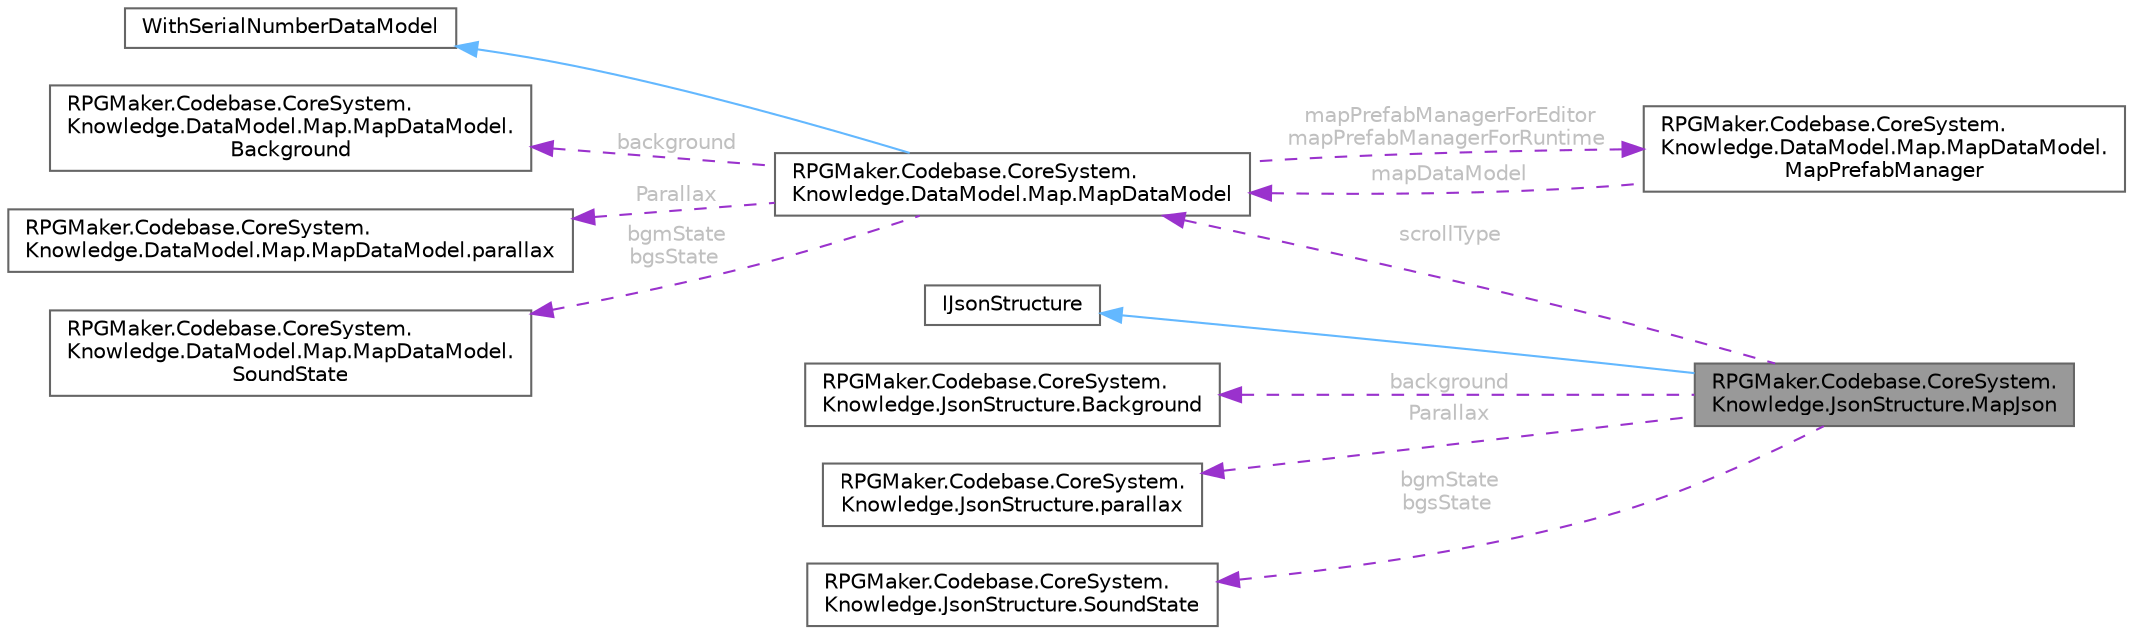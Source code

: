 digraph "RPGMaker.Codebase.CoreSystem.Knowledge.JsonStructure.MapJson"
{
 // LATEX_PDF_SIZE
  bgcolor="transparent";
  edge [fontname=Helvetica,fontsize=10,labelfontname=Helvetica,labelfontsize=10];
  node [fontname=Helvetica,fontsize=10,shape=box,height=0.2,width=0.4];
  rankdir="LR";
  Node1 [id="Node000001",label="RPGMaker.Codebase.CoreSystem.\lKnowledge.JsonStructure.MapJson",height=0.2,width=0.4,color="gray40", fillcolor="grey60", style="filled", fontcolor="black",tooltip="😁 マップJSON"];
  Node2 -> Node1 [id="edge1_Node000001_Node000002",dir="back",color="steelblue1",style="solid",tooltip=" "];
  Node2 [id="Node000002",label="IJsonStructure",height=0.2,width=0.4,color="gray40", fillcolor="white", style="filled",URL="$d2/d65/interface_r_p_g_maker_1_1_codebase_1_1_core_system_1_1_knowledge_1_1_json_structure_1_1_i_json_structure.html",tooltip="😁 JSON構造体インターフェース"];
  Node3 -> Node1 [id="edge2_Node000001_Node000003",dir="back",color="darkorchid3",style="dashed",tooltip=" ",label=" scrollType",fontcolor="grey" ];
  Node3 [id="Node000003",label="RPGMaker.Codebase.CoreSystem.\lKnowledge.DataModel.Map.MapDataModel",height=0.2,width=0.4,color="gray40", fillcolor="white", style="filled",URL="$d8/d51/class_r_p_g_maker_1_1_codebase_1_1_core_system_1_1_knowledge_1_1_data_model_1_1_map_1_1_map_data_model.html",tooltip="😁 マップ・データ・モデル"];
  Node4 -> Node3 [id="edge3_Node000003_Node000004",dir="back",color="steelblue1",style="solid",tooltip=" "];
  Node4 [id="Node000004",label="WithSerialNumberDataModel",height=0.2,width=0.4,color="gray40", fillcolor="white", style="filled",tooltip=" "];
  Node5 -> Node3 [id="edge4_Node000003_Node000005",dir="back",color="darkorchid3",style="dashed",tooltip=" ",label=" background",fontcolor="grey" ];
  Node5 [id="Node000005",label="RPGMaker.Codebase.CoreSystem.\lKnowledge.DataModel.Map.MapDataModel.\lBackground",height=0.2,width=0.4,color="gray40", fillcolor="white", style="filled",URL="$d0/d66/class_r_p_g_maker_1_1_codebase_1_1_core_system_1_1_knowledge_1_1_data_model_1_1_map_1_1_map_data_model_1_1_background.html",tooltip="😁 背景"];
  Node6 -> Node3 [id="edge5_Node000003_Node000006",dir="back",color="darkorchid3",style="dashed",tooltip=" ",label=" Parallax",fontcolor="grey" ];
  Node6 [id="Node000006",label="RPGMaker.Codebase.CoreSystem.\lKnowledge.DataModel.Map.MapDataModel.parallax",height=0.2,width=0.4,color="gray40", fillcolor="white", style="filled",URL="$d6/d59/class_r_p_g_maker_1_1_codebase_1_1_core_system_1_1_knowledge_1_1_data_model_1_1_map_1_1_map_data_model_1_1parallax.html",tooltip="😁 視差"];
  Node7 -> Node3 [id="edge6_Node000003_Node000007",dir="back",color="darkorchid3",style="dashed",tooltip=" ",label=" bgmState\nbgsState",fontcolor="grey" ];
  Node7 [id="Node000007",label="RPGMaker.Codebase.CoreSystem.\lKnowledge.DataModel.Map.MapDataModel.\lSoundState",height=0.2,width=0.4,color="gray40", fillcolor="white", style="filled",URL="$dc/d49/class_r_p_g_maker_1_1_codebase_1_1_core_system_1_1_knowledge_1_1_data_model_1_1_map_1_1_map_data_model_1_1_sound_state.html",tooltip="😁 音状態"];
  Node8 -> Node3 [id="edge7_Node000003_Node000008",dir="back",color="darkorchid3",style="dashed",tooltip=" ",label=" mapPrefabManagerForEditor\nmapPrefabManagerForRuntime",fontcolor="grey" ];
  Node8 [id="Node000008",label="RPGMaker.Codebase.CoreSystem.\lKnowledge.DataModel.Map.MapDataModel.\lMapPrefabManager",height=0.2,width=0.4,color="gray40", fillcolor="white", style="filled",URL="$dd/db9/class_r_p_g_maker_1_1_codebase_1_1_core_system_1_1_knowledge_1_1_data_model_1_1_map_1_1_map_data_model_1_1_map_prefab_manager.html",tooltip="😁 マップ・プレファブ管理"];
  Node3 -> Node8 [id="edge8_Node000008_Node000003",dir="back",color="darkorchid3",style="dashed",tooltip=" ",label=" mapDataModel",fontcolor="grey" ];
  Node9 -> Node1 [id="edge9_Node000001_Node000009",dir="back",color="darkorchid3",style="dashed",tooltip=" ",label=" bgmState\nbgsState",fontcolor="grey" ];
  Node9 [id="Node000009",label="RPGMaker.Codebase.CoreSystem.\lKnowledge.JsonStructure.SoundState",height=0.2,width=0.4,color="gray40", fillcolor="white", style="filled",URL="$df/d19/class_r_p_g_maker_1_1_codebase_1_1_core_system_1_1_knowledge_1_1_json_structure_1_1_sound_state.html",tooltip="😁 音状態"];
  Node10 -> Node1 [id="edge10_Node000001_Node000010",dir="back",color="darkorchid3",style="dashed",tooltip=" ",label=" background",fontcolor="grey" ];
  Node10 [id="Node000010",label="RPGMaker.Codebase.CoreSystem.\lKnowledge.JsonStructure.Background",height=0.2,width=0.4,color="gray40", fillcolor="white", style="filled",URL="$d2/dc3/class_r_p_g_maker_1_1_codebase_1_1_core_system_1_1_knowledge_1_1_json_structure_1_1_background.html",tooltip="😁 背景"];
  Node11 -> Node1 [id="edge11_Node000001_Node000011",dir="back",color="darkorchid3",style="dashed",tooltip=" ",label=" Parallax",fontcolor="grey" ];
  Node11 [id="Node000011",label="RPGMaker.Codebase.CoreSystem.\lKnowledge.JsonStructure.parallax",height=0.2,width=0.4,color="gray40", fillcolor="white", style="filled",URL="$d5/dd8/class_r_p_g_maker_1_1_codebase_1_1_core_system_1_1_knowledge_1_1_json_structure_1_1parallax.html",tooltip="😁 視差"];
}
